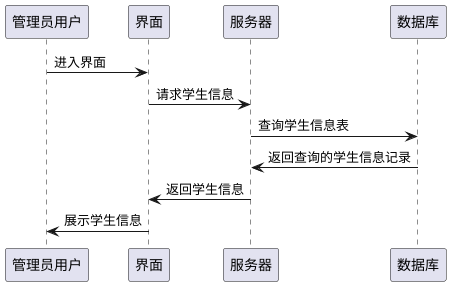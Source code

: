 @startuml
skinparam responseMessageBelowArrow true
管理员用户 -> 界面 : 进入界面
界面 -> 服务器 : 请求学生信息
服务器 -> 数据库 : 查询学生信息表
数据库 -> 服务器 : 返回查询的学生信息记录
服务器 -> 界面 : 返回学生信息
界面 -> 管理员用户 : 展示学生信息
@enduml
